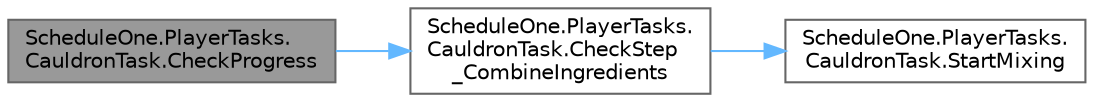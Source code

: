 digraph "ScheduleOne.PlayerTasks.CauldronTask.CheckProgress"
{
 // LATEX_PDF_SIZE
  bgcolor="transparent";
  edge [fontname=Helvetica,fontsize=10,labelfontname=Helvetica,labelfontsize=10];
  node [fontname=Helvetica,fontsize=10,shape=box,height=0.2,width=0.4];
  rankdir="LR";
  Node1 [id="Node000001",label="ScheduleOne.PlayerTasks.\lCauldronTask.CheckProgress",height=0.2,width=0.4,color="gray40", fillcolor="grey60", style="filled", fontcolor="black",tooltip=" "];
  Node1 -> Node2 [id="edge1_Node000001_Node000002",color="steelblue1",style="solid",tooltip=" "];
  Node2 [id="Node000002",label="ScheduleOne.PlayerTasks.\lCauldronTask.CheckStep\l_CombineIngredients",height=0.2,width=0.4,color="grey40", fillcolor="white", style="filled",URL="$class_schedule_one_1_1_player_tasks_1_1_cauldron_task.html#acd11f198f3ba64afb84cb29bc9e7445f",tooltip=" "];
  Node2 -> Node3 [id="edge2_Node000002_Node000003",color="steelblue1",style="solid",tooltip=" "];
  Node3 [id="Node000003",label="ScheduleOne.PlayerTasks.\lCauldronTask.StartMixing",height=0.2,width=0.4,color="grey40", fillcolor="white", style="filled",URL="$class_schedule_one_1_1_player_tasks_1_1_cauldron_task.html#a999a58a96a5abe0755a79c85d05c1540",tooltip=" "];
}

